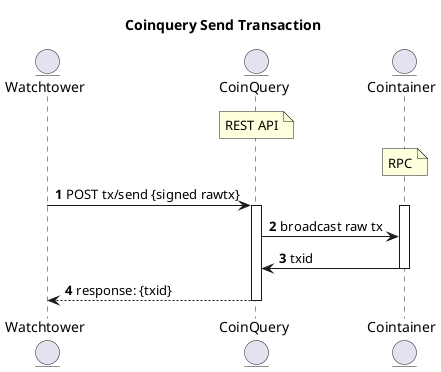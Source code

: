 @startuml
autonumber
title Coinquery Send Transaction

entity Watchtower
entity CoinQuery
entity Cointainer

note over CoinQuery: REST API
note over Cointainer: RPC

Watchtower -> CoinQuery: POST tx/send {signed rawtx}
activate CoinQuery
activate Cointainer
CoinQuery -> Cointainer: broadcast raw tx
Cointainer -> CoinQuery: txid
deactivate Cointainer
CoinQuery --> Watchtower: response: {txid}

deactivate CoinQuery
@enduml